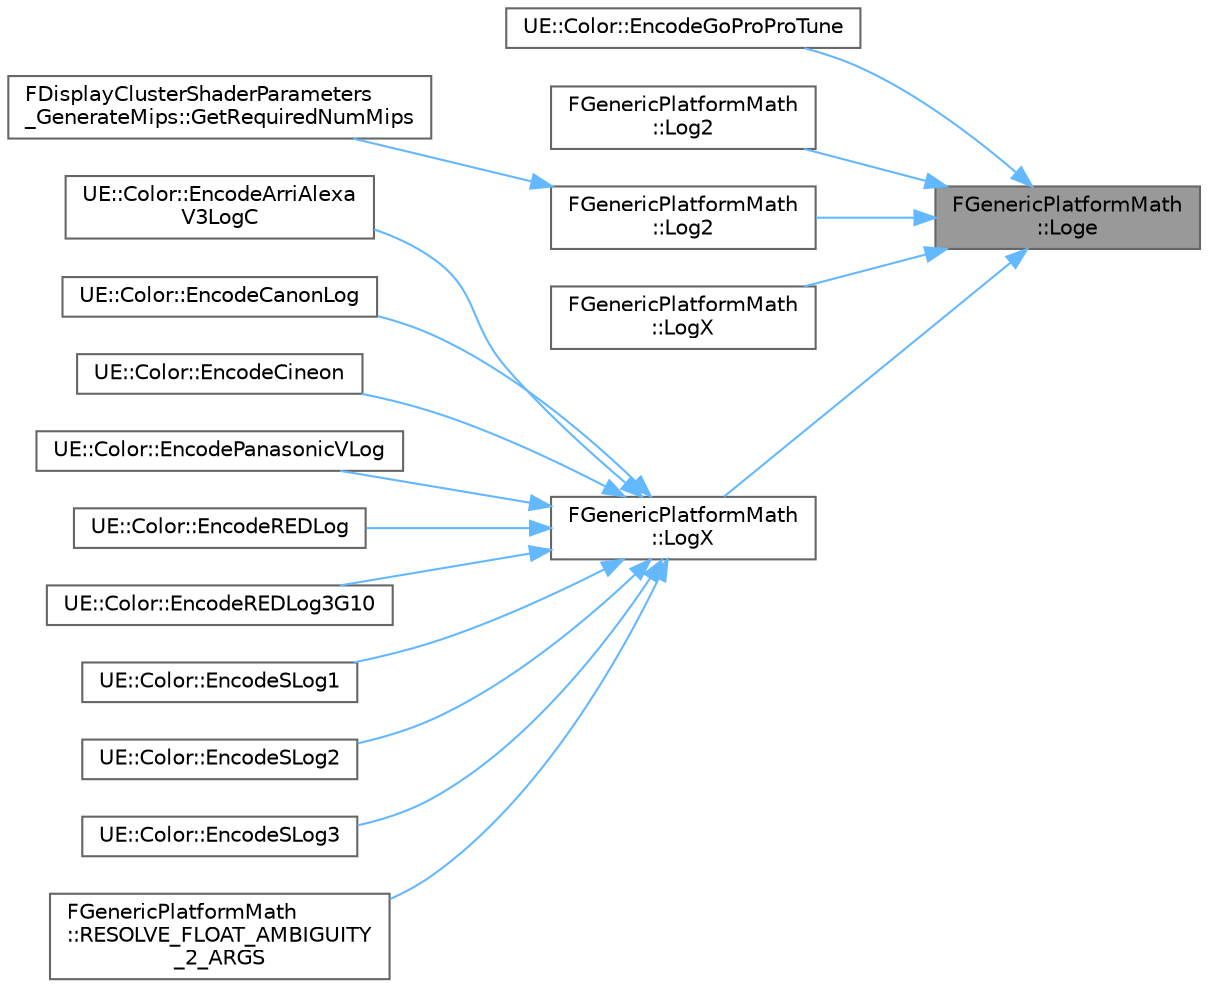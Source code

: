 digraph "FGenericPlatformMath::Loge"
{
 // INTERACTIVE_SVG=YES
 // LATEX_PDF_SIZE
  bgcolor="transparent";
  edge [fontname=Helvetica,fontsize=10,labelfontname=Helvetica,labelfontsize=10];
  node [fontname=Helvetica,fontsize=10,shape=box,height=0.2,width=0.4];
  rankdir="RL";
  Node1 [id="Node000001",label="FGenericPlatformMath\l::Loge",height=0.2,width=0.4,color="gray40", fillcolor="grey60", style="filled", fontcolor="black",tooltip=" "];
  Node1 -> Node2 [id="edge1_Node000001_Node000002",dir="back",color="steelblue1",style="solid",tooltip=" "];
  Node2 [id="Node000002",label="UE::Color::EncodeGoProProTune",height=0.2,width=0.4,color="grey40", fillcolor="white", style="filled",URL="$d1/d2e/namespaceUE_1_1Color.html#aab0c91509bd0cdad7946158fdd000147",tooltip="Encode value to GoPro ProTune."];
  Node1 -> Node3 [id="edge2_Node000001_Node000003",dir="back",color="steelblue1",style="solid",tooltip=" "];
  Node3 [id="Node000003",label="FGenericPlatformMath\l::Log2",height=0.2,width=0.4,color="grey40", fillcolor="white", style="filled",URL="$dd/d7b/structFGenericPlatformMath.html#a8e594499f7a1c654b0ebc0951b9715b5",tooltip=" "];
  Node1 -> Node4 [id="edge3_Node000001_Node000004",dir="back",color="steelblue1",style="solid",tooltip=" "];
  Node4 [id="Node000004",label="FGenericPlatformMath\l::Log2",height=0.2,width=0.4,color="grey40", fillcolor="white", style="filled",URL="$dd/d7b/structFGenericPlatformMath.html#abcda93c4dd5953a8545f41d4c3150848",tooltip=" "];
  Node4 -> Node5 [id="edge4_Node000004_Node000005",dir="back",color="steelblue1",style="solid",tooltip=" "];
  Node5 [id="Node000005",label="FDisplayClusterShaderParameters\l_GenerateMips::GetRequiredNumMips",height=0.2,width=0.4,color="grey40", fillcolor="white", style="filled",URL="$db/de1/structFDisplayClusterShaderParameters__GenerateMips.html#a6931871ac46c912fc973201c5e0f3949",tooltip=" "];
  Node1 -> Node6 [id="edge5_Node000001_Node000006",dir="back",color="steelblue1",style="solid",tooltip=" "];
  Node6 [id="Node000006",label="FGenericPlatformMath\l::LogX",height=0.2,width=0.4,color="grey40", fillcolor="white", style="filled",URL="$dd/d7b/structFGenericPlatformMath.html#ae238fb9fbcfdf28673a98e50ae3bad3b",tooltip=" "];
  Node1 -> Node7 [id="edge6_Node000001_Node000007",dir="back",color="steelblue1",style="solid",tooltip=" "];
  Node7 [id="Node000007",label="FGenericPlatformMath\l::LogX",height=0.2,width=0.4,color="grey40", fillcolor="white", style="filled",URL="$dd/d7b/structFGenericPlatformMath.html#a618b2d22aeb0458b09d85f8f4a4525a0",tooltip=" "];
  Node7 -> Node8 [id="edge7_Node000007_Node000008",dir="back",color="steelblue1",style="solid",tooltip=" "];
  Node8 [id="Node000008",label="UE::Color::EncodeArriAlexa\lV3LogC",height=0.2,width=0.4,color="grey40", fillcolor="white", style="filled",URL="$d1/d2e/namespaceUE_1_1Color.html#a1240fa78788001a8cdfcbd3ac3e59725",tooltip="Encode value to ARRI Alexa LogC."];
  Node7 -> Node9 [id="edge8_Node000007_Node000009",dir="back",color="steelblue1",style="solid",tooltip=" "];
  Node9 [id="Node000009",label="UE::Color::EncodeCanonLog",height=0.2,width=0.4,color="grey40", fillcolor="white", style="filled",URL="$d1/d2e/namespaceUE_1_1Color.html#ad7c6e70d9fac6dcec6d96329cfaa8828",tooltip="Encode value to Canon Log."];
  Node7 -> Node10 [id="edge9_Node000007_Node000010",dir="back",color="steelblue1",style="solid",tooltip=" "];
  Node10 [id="Node000010",label="UE::Color::EncodeCineon",height=0.2,width=0.4,color="grey40", fillcolor="white", style="filled",URL="$d1/d2e/namespaceUE_1_1Color.html#a193348058e73ed63809d342a57067627",tooltip="Encode value to Cineon."];
  Node7 -> Node11 [id="edge10_Node000007_Node000011",dir="back",color="steelblue1",style="solid",tooltip=" "];
  Node11 [id="Node000011",label="UE::Color::EncodePanasonicVLog",height=0.2,width=0.4,color="grey40", fillcolor="white", style="filled",URL="$d1/d2e/namespaceUE_1_1Color.html#a3bfbcbdc929081d221c3a94a16d0db66",tooltip="Encode value to Panasonic V-Log."];
  Node7 -> Node12 [id="edge11_Node000007_Node000012",dir="back",color="steelblue1",style="solid",tooltip=" "];
  Node12 [id="Node000012",label="UE::Color::EncodeREDLog",height=0.2,width=0.4,color="grey40", fillcolor="white", style="filled",URL="$d1/d2e/namespaceUE_1_1Color.html#a513e0840a03e59bc5e9220715bee60aa",tooltip="Encode value to RED Log."];
  Node7 -> Node13 [id="edge12_Node000007_Node000013",dir="back",color="steelblue1",style="solid",tooltip=" "];
  Node13 [id="Node000013",label="UE::Color::EncodeREDLog3G10",height=0.2,width=0.4,color="grey40", fillcolor="white", style="filled",URL="$d1/d2e/namespaceUE_1_1Color.html#a027bff89d0d5db3cd677367a6f3da745",tooltip="Encode value to RED Log3G10."];
  Node7 -> Node14 [id="edge13_Node000007_Node000014",dir="back",color="steelblue1",style="solid",tooltip=" "];
  Node14 [id="Node000014",label="UE::Color::EncodeSLog1",height=0.2,width=0.4,color="grey40", fillcolor="white", style="filled",URL="$d1/d2e/namespaceUE_1_1Color.html#ac3b248f82ca7d5c9f6286f7b049e1b02",tooltip="Encode value to Sony S-Log1."];
  Node7 -> Node15 [id="edge14_Node000007_Node000015",dir="back",color="steelblue1",style="solid",tooltip=" "];
  Node15 [id="Node000015",label="UE::Color::EncodeSLog2",height=0.2,width=0.4,color="grey40", fillcolor="white", style="filled",URL="$d1/d2e/namespaceUE_1_1Color.html#a48c8b33d5f9e5b6c77aa750babdbaac2",tooltip="Encode value to Sony S-Log2."];
  Node7 -> Node16 [id="edge15_Node000007_Node000016",dir="back",color="steelblue1",style="solid",tooltip=" "];
  Node16 [id="Node000016",label="UE::Color::EncodeSLog3",height=0.2,width=0.4,color="grey40", fillcolor="white", style="filled",URL="$d1/d2e/namespaceUE_1_1Color.html#a9bac902ca2e57d8fa8cdedef3271c936",tooltip="Encode value to Sony S-Log3."];
  Node7 -> Node17 [id="edge16_Node000007_Node000017",dir="back",color="steelblue1",style="solid",tooltip=" "];
  Node17 [id="Node000017",label="FGenericPlatformMath\l::RESOLVE_FLOAT_AMBIGUITY\l_2_ARGS",height=0.2,width=0.4,color="grey40", fillcolor="white", style="filled",URL="$dd/d7b/structFGenericPlatformMath.html#a3befcfb7cd66f25ee22677d9a29df8be",tooltip=" "];
}

